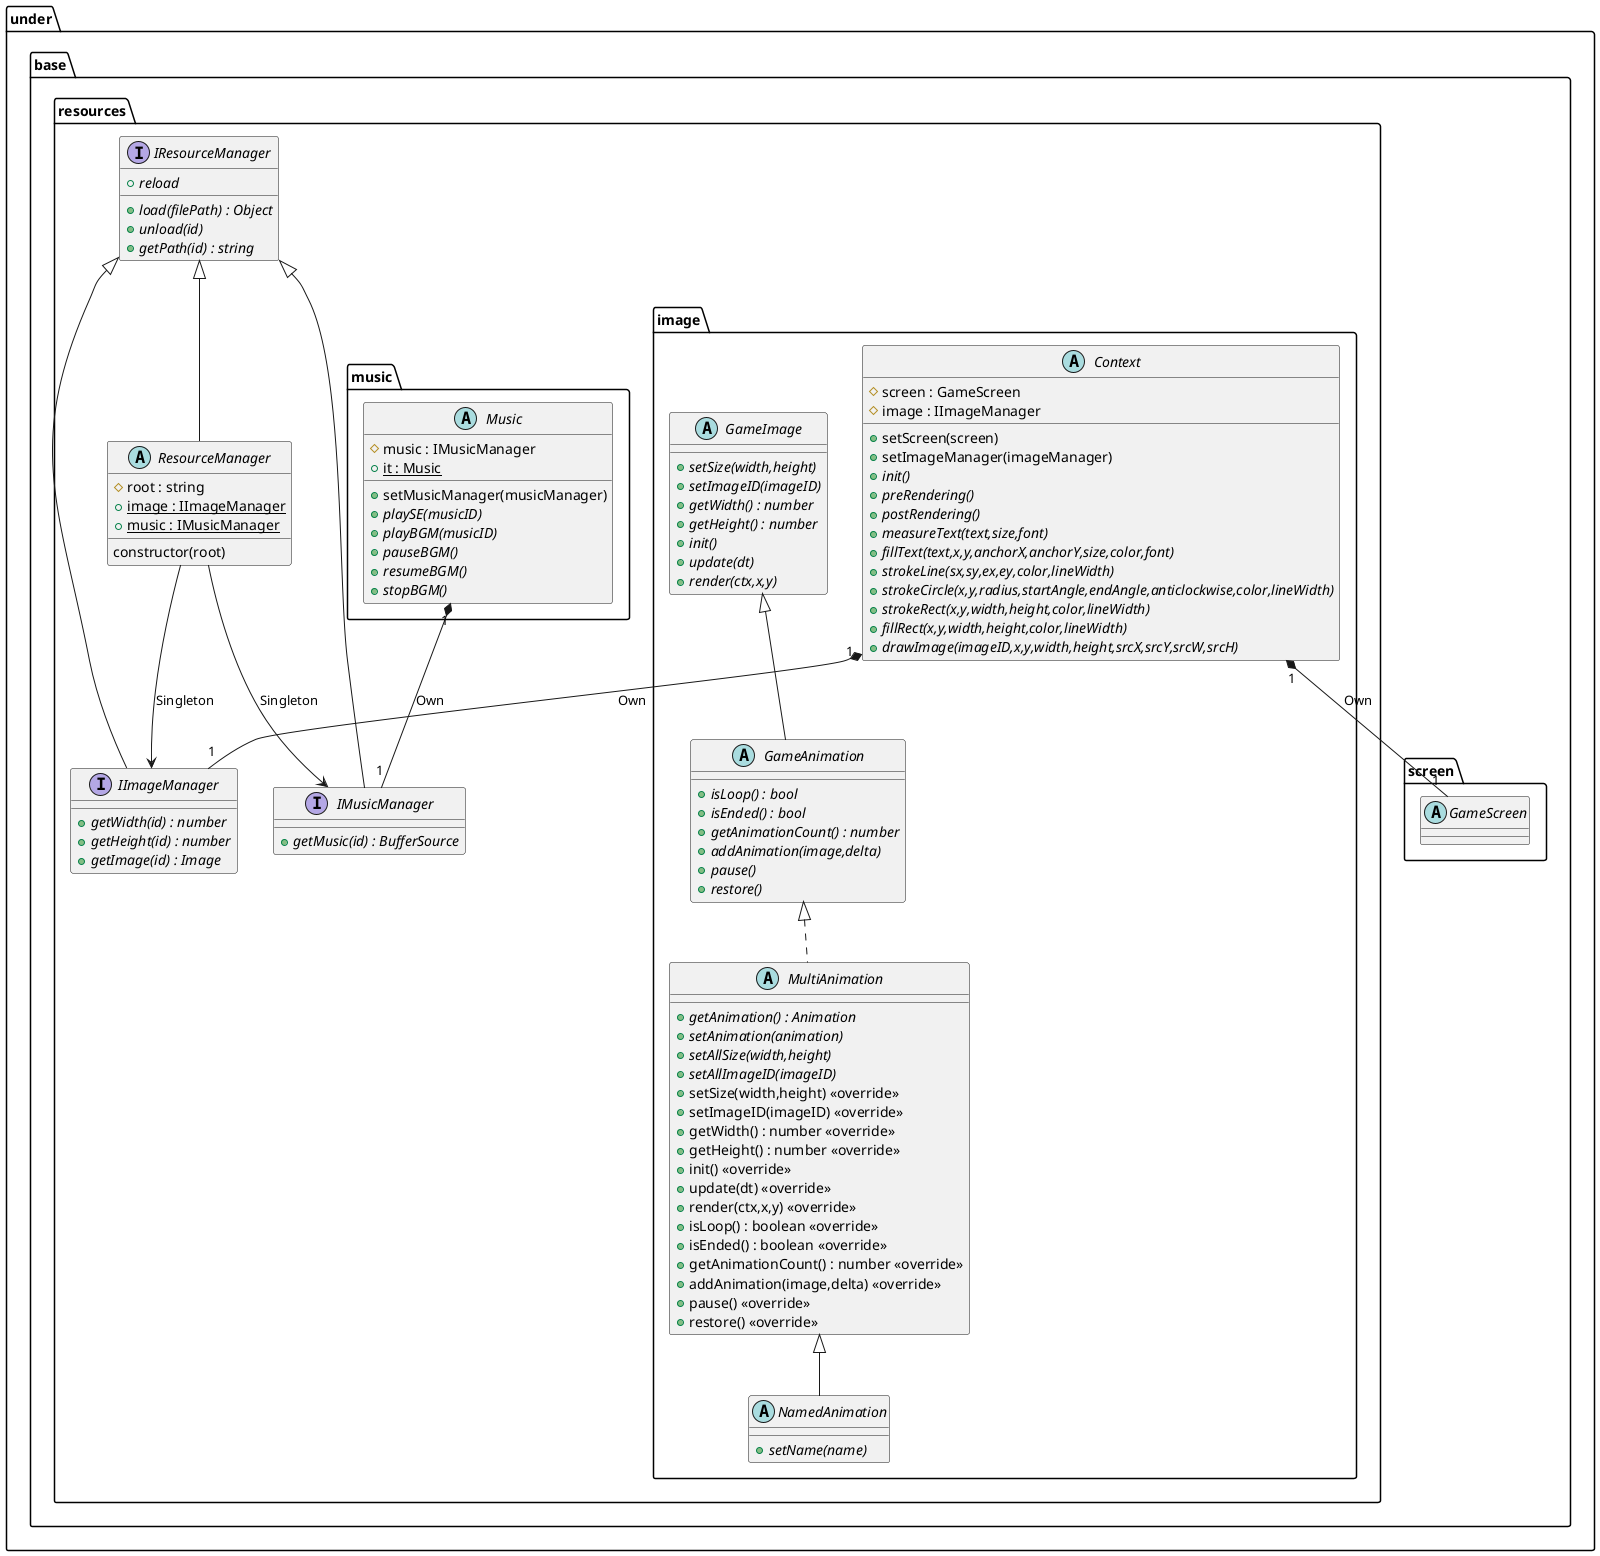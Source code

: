 @startuml GameBaseBaseResource

package under {
    package base {
        package resources {
            abstract ResourceManager {
                constructor(root)
                #root : string
                {static} +image : IImageManager
                {static} +music : IMusicManager
            }
            interface IResourceManager {
                {abstract} +load(filePath) : Object
                {abstract} +unload(id)
                {abstract} +reload
                {abstract} +getPath(id) : string
            }
            interface IImageManager {
                {abstract} +getWidth(id) : number
                {abstract} +getHeight(id) : number
                {abstract} +getImage(id) : Image
            }
            interface IMusicManager {
                {abstract} +getMusic(id) : BufferSource
            }

            package music {
                abstract Music {
                    #music : IMusicManager
                    {static} +it : Music /' Singleton '/
                    +setMusicManager(musicManager)
                    {abstract} +playSE(musicID)
                    {abstract} +playBGM(musicID)
                    {abstract} +pauseBGM()
                    {abstract} +resumeBGM()
                    {abstract} +stopBGM()
                }
            }

            package image {
                abstract Context {
                    #screen : GameScreen
                    #image : IImageManager
                    +setScreen(screen)
                    +setImageManager(imageManager)
                    {abstract} +init()
                    {abstract} +preRendering()
                    {abstract} +postRendering()
                    {abstract} +measureText(text,size,font)
                    {abstract} +fillText(text,x,y,anchorX,anchorY,size,color,font)
                    {abstract} +strokeLine(sx,sy,ex,ey,color,lineWidth)
                    {abstract} +strokeCircle(x,y,radius,startAngle,endAngle,anticlockwise,color,lineWidth)
                    {abstract} +strokeRect(x,y,width,height,color,lineWidth)
                    {abstract} +fillRect(x,y,width,height,color,lineWidth)
                    {abstract} +drawImage(imageID,x,y,width,height,srcX,srcY,srcW,srcH)
                }

                abstract GameImage {
                    {abstract} +setSize(width,height)
                    {abstract} +setImageID(imageID)
                    {abstract} +getWidth() : number
                    {abstract} +getHeight() : number
                    {abstract} +init()
                    {abstract} +update(dt)
                    {abstract} +render(ctx,x,y)
                }

                abstract GameAnimation {
                    {abstract} +isLoop() : bool
                    {abstract} +isEnded() : bool
                    {abstract} +getAnimationCount() : number
                    {abstract} +addAnimation(image,delta)
                    {abstract} +pause()
                    {abstract} +restore()
                }
                abstract MultiAnimation {
                    {abstract} +getAnimation() : Animation
                    {abstract} +setAnimation(animation)
                    {abstract} +setAllSize(width,height)
                    {abstract} +setAllImageID(imageID)
                    +setSize(width,height) <<override>>
                    +setImageID(imageID) <<override>>
                    +getWidth() : number <<override>>
                    +getHeight() : number <<override>>
                    +init() <<override>>
                    +update(dt) <<override>>
                    +render(ctx,x,y) <<override>>
                    +isLoop() : boolean <<override>>
                    +isEnded() : boolean <<override>>
                    +getAnimationCount() : number <<override>>
                    +addAnimation(image,delta) <<override>>
                    +pause() <<override>>
                    +restore() <<override>>
                }
                abstract NamedAnimation {
                    {abstract} +setName(name)
                }
            }
        }
    }
}

package under {
    package base {
        package screen {
            abstract GameScreen
        }
    }
}

Context "1"*-- "1" GameScreen : Own

Context "1"*-- "1" IImageManager : Own
Music "1"*-- "1" IMusicManager : Own
ResourceManager --> IImageManager : Singleton
ResourceManager --> IMusicManager : Singleton

IResourceManager <|-- ResourceManager
IResourceManager <|-- IImageManager
IResourceManager <|-- IMusicManager

GameImage <|-- GameAnimation
GameAnimation <|.. MultiAnimation
MultiAnimation <|-- NamedAnimation

@enduml
